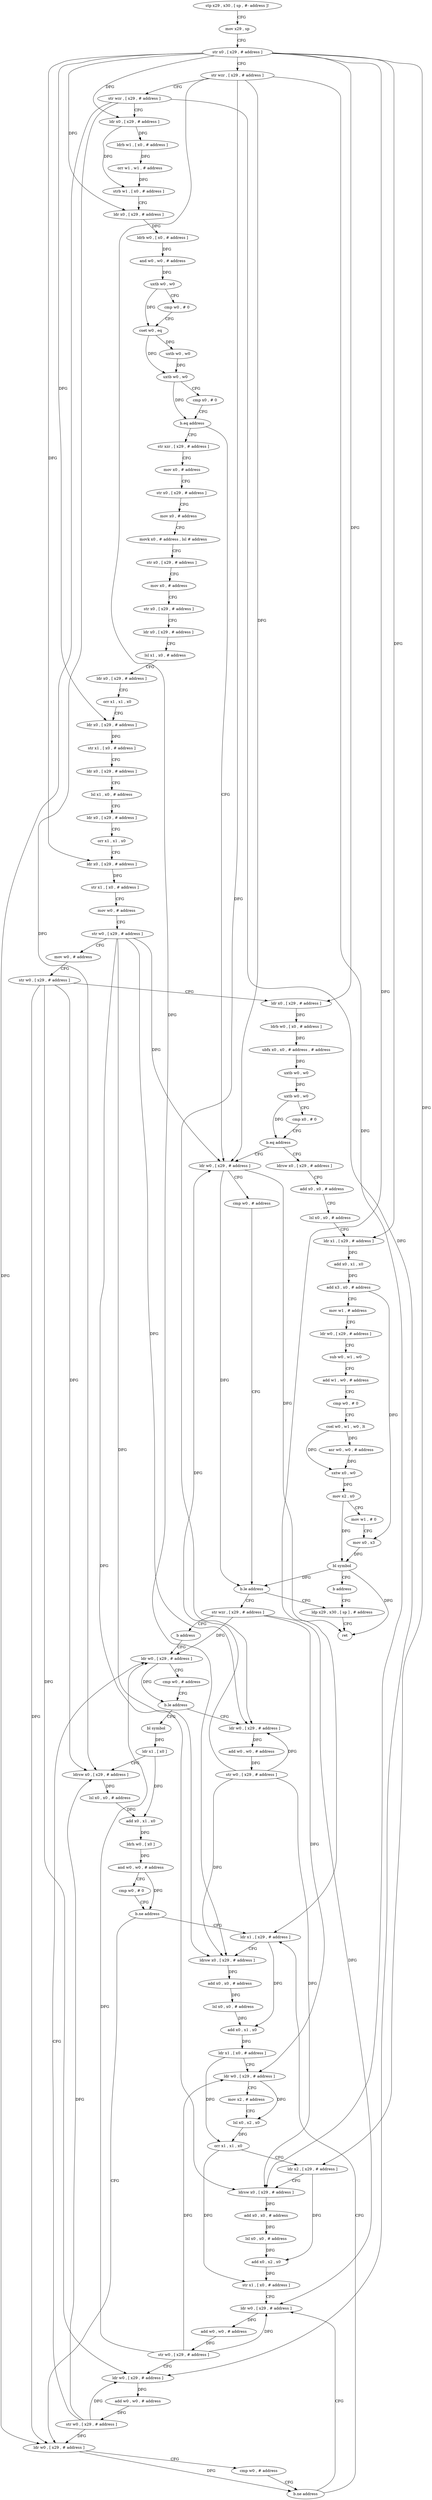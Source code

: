 digraph "func" {
"4408836" [label = "stp x29 , x30 , [ sp , #- address ]!" ]
"4408840" [label = "mov x29 , sp" ]
"4408844" [label = "str x0 , [ x29 , # address ]" ]
"4408848" [label = "str wzr , [ x29 , # address ]" ]
"4408852" [label = "str wzr , [ x29 , # address ]" ]
"4408856" [label = "ldr x0 , [ x29 , # address ]" ]
"4408860" [label = "ldrb w1 , [ x0 , # address ]" ]
"4408864" [label = "orr w1 , w1 , # address" ]
"4408868" [label = "strb w1 , [ x0 , # address ]" ]
"4408872" [label = "ldr x0 , [ x29 , # address ]" ]
"4408876" [label = "ldrb w0 , [ x0 , # address ]" ]
"4408880" [label = "and w0 , w0 , # address" ]
"4408884" [label = "uxtb w0 , w0" ]
"4408888" [label = "cmp w0 , # 0" ]
"4408892" [label = "cset w0 , eq" ]
"4408896" [label = "uxtb w0 , w0" ]
"4408900" [label = "uxtb w0 , w0" ]
"4408904" [label = "cmp x0 , # 0" ]
"4408908" [label = "b.eq address" ]
"4409280" [label = "ldr w0 , [ x29 , # address ]" ]
"4408912" [label = "str xzr , [ x29 , # address ]" ]
"4409284" [label = "cmp w0 , # address" ]
"4409288" [label = "b.le address" ]
"4409112" [label = "str wzr , [ x29 , # address ]" ]
"4409292" [label = "ldp x29 , x30 , [ sp ] , # address" ]
"4408916" [label = "mov x0 , # address" ]
"4408920" [label = "str x0 , [ x29 , # address ]" ]
"4408924" [label = "mov x0 , # address" ]
"4408928" [label = "movk x0 , # address , lsl # address" ]
"4408932" [label = "str x0 , [ x29 , # address ]" ]
"4408936" [label = "mov x0 , # address" ]
"4408940" [label = "str x0 , [ x29 , # address ]" ]
"4408944" [label = "ldr x0 , [ x29 , # address ]" ]
"4408948" [label = "lsl x1 , x0 , # address" ]
"4408952" [label = "ldr x0 , [ x29 , # address ]" ]
"4408956" [label = "orr x1 , x1 , x0" ]
"4408960" [label = "ldr x0 , [ x29 , # address ]" ]
"4408964" [label = "str x1 , [ x0 , # address ]" ]
"4408968" [label = "ldr x0 , [ x29 , # address ]" ]
"4408972" [label = "lsl x1 , x0 , # address" ]
"4408976" [label = "ldr x0 , [ x29 , # address ]" ]
"4408980" [label = "orr x1 , x1 , x0" ]
"4408984" [label = "ldr x0 , [ x29 , # address ]" ]
"4408988" [label = "str x1 , [ x0 , # address ]" ]
"4408992" [label = "mov w0 , # address" ]
"4408996" [label = "str w0 , [ x29 , # address ]" ]
"4409000" [label = "mov w0 , # address" ]
"4409004" [label = "str w0 , [ x29 , # address ]" ]
"4409008" [label = "ldr x0 , [ x29 , # address ]" ]
"4409012" [label = "ldrb w0 , [ x0 , # address ]" ]
"4409016" [label = "ubfx x0 , x0 , # address , # address" ]
"4409020" [label = "uxtb w0 , w0" ]
"4409024" [label = "uxtb w0 , w0" ]
"4409028" [label = "cmp x0 , # 0" ]
"4409032" [label = "b.eq address" ]
"4409036" [label = "ldrsw x0 , [ x29 , # address ]" ]
"4409116" [label = "b address" ]
"4409256" [label = "ldr w0 , [ x29 , # address ]" ]
"4409296" [label = "ret" ]
"4409040" [label = "add x0 , x0 , # address" ]
"4409044" [label = "lsl x0 , x0 , # address" ]
"4409048" [label = "ldr x1 , [ x29 , # address ]" ]
"4409052" [label = "add x0 , x1 , x0" ]
"4409056" [label = "add x3 , x0 , # address" ]
"4409060" [label = "mov w1 , # address" ]
"4409064" [label = "ldr w0 , [ x29 , # address ]" ]
"4409068" [label = "sub w0 , w1 , w0" ]
"4409072" [label = "add w1 , w0 , # address" ]
"4409076" [label = "cmp w0 , # 0" ]
"4409080" [label = "csel w0 , w1 , w0 , lt" ]
"4409084" [label = "asr w0 , w0 , # address" ]
"4409088" [label = "sxtw x0 , w0" ]
"4409092" [label = "mov x2 , x0" ]
"4409096" [label = "mov w1 , # 0" ]
"4409100" [label = "mov x0 , x3" ]
"4409104" [label = "bl symbol" ]
"4409108" [label = "b address" ]
"4409260" [label = "cmp w0 , # address" ]
"4409264" [label = "b.le address" ]
"4409120" [label = "bl symbol" ]
"4409268" [label = "ldr w0 , [ x29 , # address ]" ]
"4409124" [label = "ldr x1 , [ x0 ]" ]
"4409128" [label = "ldrsw x0 , [ x29 , # address ]" ]
"4409132" [label = "lsl x0 , x0 , # address" ]
"4409136" [label = "add x0 , x1 , x0" ]
"4409140" [label = "ldrh w0 , [ x0 ]" ]
"4409144" [label = "and w0 , w0 , # address" ]
"4409148" [label = "cmp w0 , # 0" ]
"4409152" [label = "b.ne address" ]
"4409168" [label = "ldr x1 , [ x29 , # address ]" ]
"4409156" [label = "ldr w0 , [ x29 , # address ]" ]
"4409272" [label = "add w0 , w0 , # address" ]
"4409276" [label = "str w0 , [ x29 , # address ]" ]
"4409172" [label = "ldrsw x0 , [ x29 , # address ]" ]
"4409176" [label = "add x0 , x0 , # address" ]
"4409180" [label = "lsl x0 , x0 , # address" ]
"4409184" [label = "add x0 , x1 , x0" ]
"4409188" [label = "ldr x1 , [ x0 , # address ]" ]
"4409192" [label = "ldr w0 , [ x29 , # address ]" ]
"4409196" [label = "mov x2 , # address" ]
"4409200" [label = "lsl x0 , x2 , x0" ]
"4409204" [label = "orr x1 , x1 , x0" ]
"4409208" [label = "ldr x2 , [ x29 , # address ]" ]
"4409212" [label = "ldrsw x0 , [ x29 , # address ]" ]
"4409216" [label = "add x0 , x0 , # address" ]
"4409220" [label = "lsl x0 , x0 , # address" ]
"4409224" [label = "add x0 , x2 , x0" ]
"4409228" [label = "str x1 , [ x0 , # address ]" ]
"4409232" [label = "ldr w0 , [ x29 , # address ]" ]
"4409160" [label = "cmp w0 , # address" ]
"4409164" [label = "b.ne address" ]
"4409236" [label = "add w0 , w0 , # address" ]
"4409240" [label = "str w0 , [ x29 , # address ]" ]
"4409244" [label = "ldr w0 , [ x29 , # address ]" ]
"4409248" [label = "add w0 , w0 , # address" ]
"4409252" [label = "str w0 , [ x29 , # address ]" ]
"4408836" -> "4408840" [ label = "CFG" ]
"4408840" -> "4408844" [ label = "CFG" ]
"4408844" -> "4408848" [ label = "CFG" ]
"4408844" -> "4408856" [ label = "DFG" ]
"4408844" -> "4408872" [ label = "DFG" ]
"4408844" -> "4408960" [ label = "DFG" ]
"4408844" -> "4408984" [ label = "DFG" ]
"4408844" -> "4409008" [ label = "DFG" ]
"4408844" -> "4409048" [ label = "DFG" ]
"4408844" -> "4409168" [ label = "DFG" ]
"4408844" -> "4409208" [ label = "DFG" ]
"4408848" -> "4408852" [ label = "CFG" ]
"4408848" -> "4409280" [ label = "DFG" ]
"4408848" -> "4409268" [ label = "DFG" ]
"4408848" -> "4409172" [ label = "DFG" ]
"4408848" -> "4409212" [ label = "DFG" ]
"4408852" -> "4408856" [ label = "CFG" ]
"4408852" -> "4409128" [ label = "DFG" ]
"4408852" -> "4409156" [ label = "DFG" ]
"4408852" -> "4409244" [ label = "DFG" ]
"4408856" -> "4408860" [ label = "DFG" ]
"4408856" -> "4408868" [ label = "DFG" ]
"4408860" -> "4408864" [ label = "DFG" ]
"4408864" -> "4408868" [ label = "DFG" ]
"4408868" -> "4408872" [ label = "CFG" ]
"4408872" -> "4408876" [ label = "DFG" ]
"4408876" -> "4408880" [ label = "DFG" ]
"4408880" -> "4408884" [ label = "DFG" ]
"4408884" -> "4408888" [ label = "CFG" ]
"4408884" -> "4408892" [ label = "DFG" ]
"4408888" -> "4408892" [ label = "CFG" ]
"4408892" -> "4408896" [ label = "DFG" ]
"4408892" -> "4408900" [ label = "DFG" ]
"4408896" -> "4408900" [ label = "DFG" ]
"4408900" -> "4408904" [ label = "CFG" ]
"4408900" -> "4408908" [ label = "DFG" ]
"4408904" -> "4408908" [ label = "CFG" ]
"4408908" -> "4409280" [ label = "CFG" ]
"4408908" -> "4408912" [ label = "CFG" ]
"4409280" -> "4409284" [ label = "CFG" ]
"4409280" -> "4409288" [ label = "DFG" ]
"4409280" -> "4409296" [ label = "DFG" ]
"4408912" -> "4408916" [ label = "CFG" ]
"4409284" -> "4409288" [ label = "CFG" ]
"4409288" -> "4409112" [ label = "CFG" ]
"4409288" -> "4409292" [ label = "CFG" ]
"4409112" -> "4409116" [ label = "CFG" ]
"4409112" -> "4409256" [ label = "DFG" ]
"4409112" -> "4409192" [ label = "DFG" ]
"4409112" -> "4409232" [ label = "DFG" ]
"4409292" -> "4409296" [ label = "CFG" ]
"4408916" -> "4408920" [ label = "CFG" ]
"4408920" -> "4408924" [ label = "CFG" ]
"4408924" -> "4408928" [ label = "CFG" ]
"4408928" -> "4408932" [ label = "CFG" ]
"4408932" -> "4408936" [ label = "CFG" ]
"4408936" -> "4408940" [ label = "CFG" ]
"4408940" -> "4408944" [ label = "CFG" ]
"4408944" -> "4408948" [ label = "CFG" ]
"4408948" -> "4408952" [ label = "CFG" ]
"4408952" -> "4408956" [ label = "CFG" ]
"4408956" -> "4408960" [ label = "CFG" ]
"4408960" -> "4408964" [ label = "DFG" ]
"4408964" -> "4408968" [ label = "CFG" ]
"4408968" -> "4408972" [ label = "CFG" ]
"4408972" -> "4408976" [ label = "CFG" ]
"4408976" -> "4408980" [ label = "CFG" ]
"4408980" -> "4408984" [ label = "CFG" ]
"4408984" -> "4408988" [ label = "DFG" ]
"4408988" -> "4408992" [ label = "CFG" ]
"4408992" -> "4408996" [ label = "CFG" ]
"4408996" -> "4409000" [ label = "CFG" ]
"4408996" -> "4409280" [ label = "DFG" ]
"4408996" -> "4409268" [ label = "DFG" ]
"4408996" -> "4409172" [ label = "DFG" ]
"4408996" -> "4409212" [ label = "DFG" ]
"4409000" -> "4409004" [ label = "CFG" ]
"4409004" -> "4409008" [ label = "CFG" ]
"4409004" -> "4409128" [ label = "DFG" ]
"4409004" -> "4409156" [ label = "DFG" ]
"4409004" -> "4409244" [ label = "DFG" ]
"4409008" -> "4409012" [ label = "DFG" ]
"4409012" -> "4409016" [ label = "DFG" ]
"4409016" -> "4409020" [ label = "DFG" ]
"4409020" -> "4409024" [ label = "DFG" ]
"4409024" -> "4409028" [ label = "CFG" ]
"4409024" -> "4409032" [ label = "DFG" ]
"4409028" -> "4409032" [ label = "CFG" ]
"4409032" -> "4409280" [ label = "CFG" ]
"4409032" -> "4409036" [ label = "CFG" ]
"4409036" -> "4409040" [ label = "CFG" ]
"4409116" -> "4409256" [ label = "CFG" ]
"4409256" -> "4409260" [ label = "CFG" ]
"4409256" -> "4409264" [ label = "DFG" ]
"4409040" -> "4409044" [ label = "CFG" ]
"4409044" -> "4409048" [ label = "CFG" ]
"4409048" -> "4409052" [ label = "DFG" ]
"4409052" -> "4409056" [ label = "DFG" ]
"4409056" -> "4409060" [ label = "CFG" ]
"4409056" -> "4409100" [ label = "DFG" ]
"4409060" -> "4409064" [ label = "CFG" ]
"4409064" -> "4409068" [ label = "CFG" ]
"4409068" -> "4409072" [ label = "CFG" ]
"4409072" -> "4409076" [ label = "CFG" ]
"4409076" -> "4409080" [ label = "CFG" ]
"4409080" -> "4409084" [ label = "DFG" ]
"4409080" -> "4409088" [ label = "DFG" ]
"4409084" -> "4409088" [ label = "DFG" ]
"4409088" -> "4409092" [ label = "DFG" ]
"4409092" -> "4409096" [ label = "CFG" ]
"4409092" -> "4409104" [ label = "DFG" ]
"4409096" -> "4409100" [ label = "CFG" ]
"4409100" -> "4409104" [ label = "DFG" ]
"4409104" -> "4409108" [ label = "CFG" ]
"4409104" -> "4409288" [ label = "DFG" ]
"4409104" -> "4409296" [ label = "DFG" ]
"4409108" -> "4409292" [ label = "CFG" ]
"4409260" -> "4409264" [ label = "CFG" ]
"4409264" -> "4409120" [ label = "CFG" ]
"4409264" -> "4409268" [ label = "CFG" ]
"4409120" -> "4409124" [ label = "DFG" ]
"4409268" -> "4409272" [ label = "DFG" ]
"4409124" -> "4409128" [ label = "CFG" ]
"4409124" -> "4409136" [ label = "DFG" ]
"4409128" -> "4409132" [ label = "DFG" ]
"4409132" -> "4409136" [ label = "DFG" ]
"4409136" -> "4409140" [ label = "DFG" ]
"4409140" -> "4409144" [ label = "DFG" ]
"4409144" -> "4409148" [ label = "CFG" ]
"4409144" -> "4409152" [ label = "DFG" ]
"4409148" -> "4409152" [ label = "CFG" ]
"4409152" -> "4409168" [ label = "CFG" ]
"4409152" -> "4409156" [ label = "CFG" ]
"4409168" -> "4409172" [ label = "CFG" ]
"4409168" -> "4409184" [ label = "DFG" ]
"4409156" -> "4409160" [ label = "CFG" ]
"4409156" -> "4409164" [ label = "DFG" ]
"4409272" -> "4409276" [ label = "DFG" ]
"4409276" -> "4409280" [ label = "DFG" ]
"4409276" -> "4409268" [ label = "DFG" ]
"4409276" -> "4409172" [ label = "DFG" ]
"4409276" -> "4409212" [ label = "DFG" ]
"4409172" -> "4409176" [ label = "DFG" ]
"4409176" -> "4409180" [ label = "DFG" ]
"4409180" -> "4409184" [ label = "DFG" ]
"4409184" -> "4409188" [ label = "DFG" ]
"4409188" -> "4409192" [ label = "CFG" ]
"4409188" -> "4409204" [ label = "DFG" ]
"4409192" -> "4409196" [ label = "CFG" ]
"4409192" -> "4409200" [ label = "DFG" ]
"4409196" -> "4409200" [ label = "CFG" ]
"4409200" -> "4409204" [ label = "DFG" ]
"4409204" -> "4409208" [ label = "CFG" ]
"4409204" -> "4409228" [ label = "DFG" ]
"4409208" -> "4409212" [ label = "CFG" ]
"4409208" -> "4409224" [ label = "DFG" ]
"4409212" -> "4409216" [ label = "DFG" ]
"4409216" -> "4409220" [ label = "DFG" ]
"4409220" -> "4409224" [ label = "DFG" ]
"4409224" -> "4409228" [ label = "DFG" ]
"4409228" -> "4409232" [ label = "CFG" ]
"4409232" -> "4409236" [ label = "DFG" ]
"4409160" -> "4409164" [ label = "CFG" ]
"4409164" -> "4409232" [ label = "CFG" ]
"4409164" -> "4409168" [ label = "CFG" ]
"4409236" -> "4409240" [ label = "DFG" ]
"4409240" -> "4409244" [ label = "CFG" ]
"4409240" -> "4409256" [ label = "DFG" ]
"4409240" -> "4409192" [ label = "DFG" ]
"4409240" -> "4409232" [ label = "DFG" ]
"4409244" -> "4409248" [ label = "DFG" ]
"4409248" -> "4409252" [ label = "DFG" ]
"4409252" -> "4409256" [ label = "CFG" ]
"4409252" -> "4409128" [ label = "DFG" ]
"4409252" -> "4409156" [ label = "DFG" ]
"4409252" -> "4409244" [ label = "DFG" ]
}
